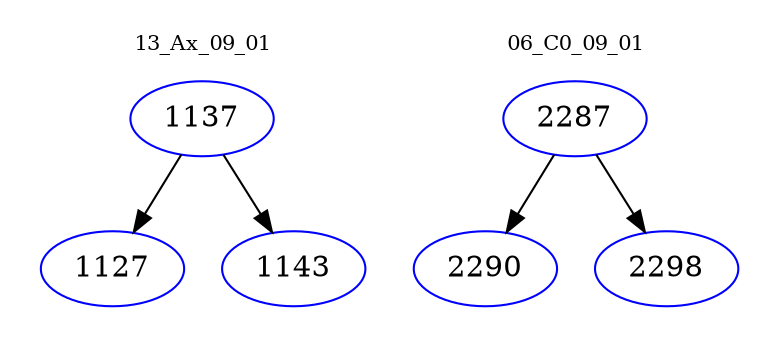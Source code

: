 digraph{
subgraph cluster_0 {
color = white
label = "13_Ax_09_01";
fontsize=10;
T0_1137 [label="1137", color="blue"]
T0_1137 -> T0_1127 [color="black"]
T0_1127 [label="1127", color="blue"]
T0_1137 -> T0_1143 [color="black"]
T0_1143 [label="1143", color="blue"]
}
subgraph cluster_1 {
color = white
label = "06_C0_09_01";
fontsize=10;
T1_2287 [label="2287", color="blue"]
T1_2287 -> T1_2290 [color="black"]
T1_2290 [label="2290", color="blue"]
T1_2287 -> T1_2298 [color="black"]
T1_2298 [label="2298", color="blue"]
}
}
